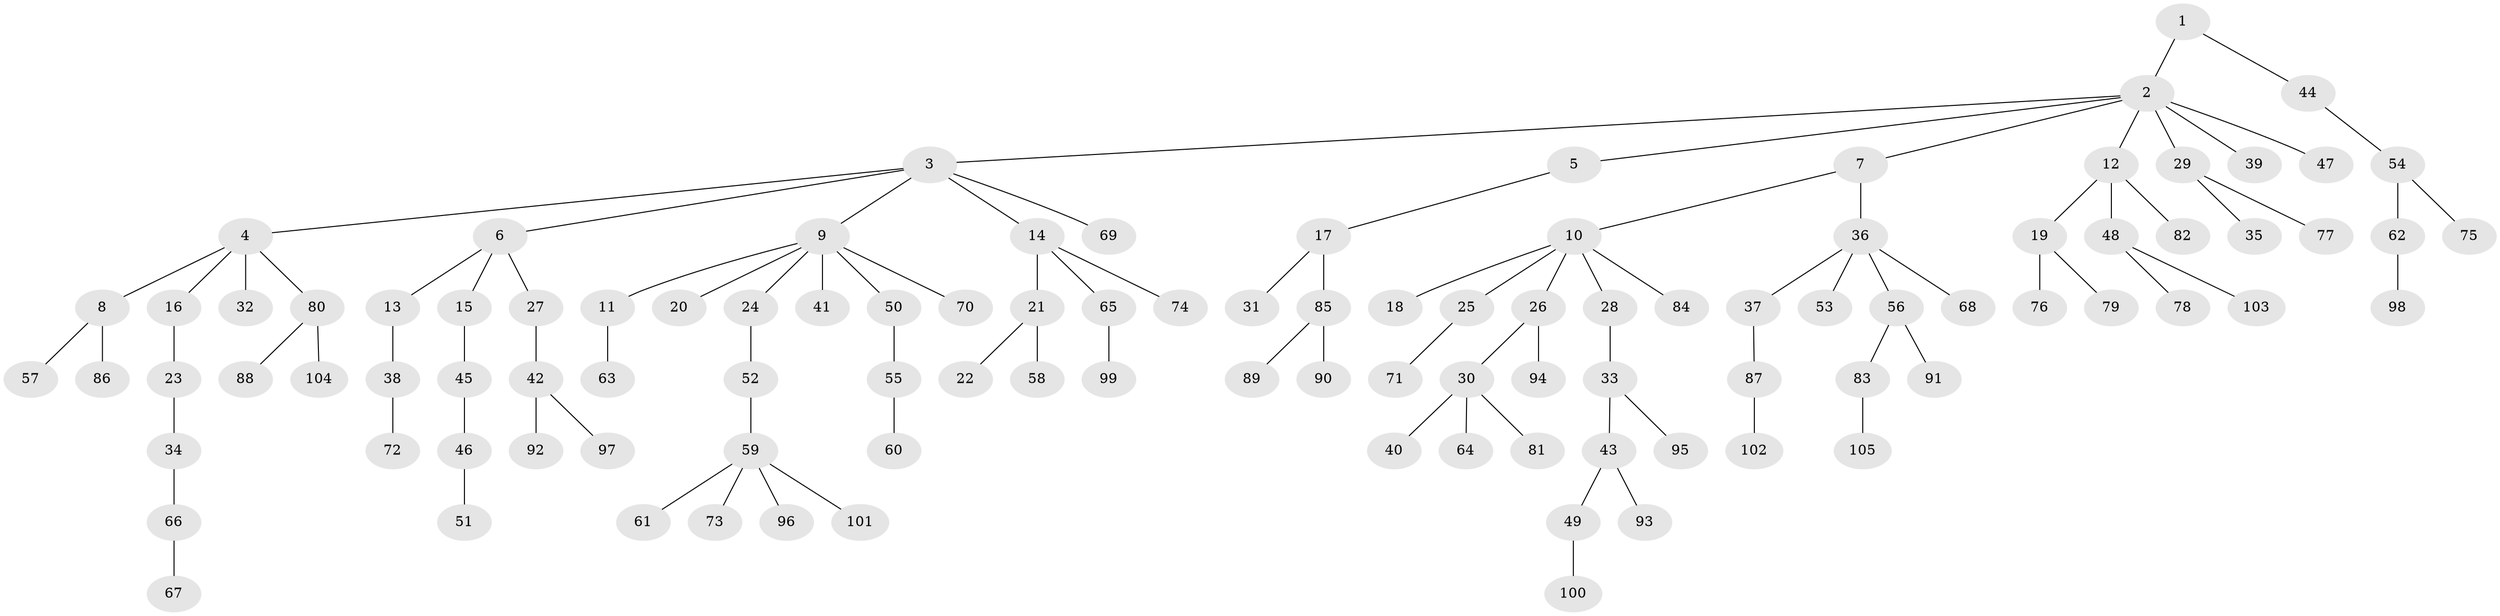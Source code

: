 // Generated by graph-tools (version 1.1) at 2025/15/03/09/25 04:15:36]
// undirected, 105 vertices, 104 edges
graph export_dot {
graph [start="1"]
  node [color=gray90,style=filled];
  1;
  2;
  3;
  4;
  5;
  6;
  7;
  8;
  9;
  10;
  11;
  12;
  13;
  14;
  15;
  16;
  17;
  18;
  19;
  20;
  21;
  22;
  23;
  24;
  25;
  26;
  27;
  28;
  29;
  30;
  31;
  32;
  33;
  34;
  35;
  36;
  37;
  38;
  39;
  40;
  41;
  42;
  43;
  44;
  45;
  46;
  47;
  48;
  49;
  50;
  51;
  52;
  53;
  54;
  55;
  56;
  57;
  58;
  59;
  60;
  61;
  62;
  63;
  64;
  65;
  66;
  67;
  68;
  69;
  70;
  71;
  72;
  73;
  74;
  75;
  76;
  77;
  78;
  79;
  80;
  81;
  82;
  83;
  84;
  85;
  86;
  87;
  88;
  89;
  90;
  91;
  92;
  93;
  94;
  95;
  96;
  97;
  98;
  99;
  100;
  101;
  102;
  103;
  104;
  105;
  1 -- 2;
  1 -- 44;
  2 -- 3;
  2 -- 5;
  2 -- 7;
  2 -- 12;
  2 -- 29;
  2 -- 39;
  2 -- 47;
  3 -- 4;
  3 -- 6;
  3 -- 9;
  3 -- 14;
  3 -- 69;
  4 -- 8;
  4 -- 16;
  4 -- 32;
  4 -- 80;
  5 -- 17;
  6 -- 13;
  6 -- 15;
  6 -- 27;
  7 -- 10;
  7 -- 36;
  8 -- 57;
  8 -- 86;
  9 -- 11;
  9 -- 20;
  9 -- 24;
  9 -- 41;
  9 -- 50;
  9 -- 70;
  10 -- 18;
  10 -- 25;
  10 -- 26;
  10 -- 28;
  10 -- 84;
  11 -- 63;
  12 -- 19;
  12 -- 48;
  12 -- 82;
  13 -- 38;
  14 -- 21;
  14 -- 65;
  14 -- 74;
  15 -- 45;
  16 -- 23;
  17 -- 31;
  17 -- 85;
  19 -- 76;
  19 -- 79;
  21 -- 22;
  21 -- 58;
  23 -- 34;
  24 -- 52;
  25 -- 71;
  26 -- 30;
  26 -- 94;
  27 -- 42;
  28 -- 33;
  29 -- 35;
  29 -- 77;
  30 -- 40;
  30 -- 64;
  30 -- 81;
  33 -- 43;
  33 -- 95;
  34 -- 66;
  36 -- 37;
  36 -- 53;
  36 -- 56;
  36 -- 68;
  37 -- 87;
  38 -- 72;
  42 -- 92;
  42 -- 97;
  43 -- 49;
  43 -- 93;
  44 -- 54;
  45 -- 46;
  46 -- 51;
  48 -- 78;
  48 -- 103;
  49 -- 100;
  50 -- 55;
  52 -- 59;
  54 -- 62;
  54 -- 75;
  55 -- 60;
  56 -- 83;
  56 -- 91;
  59 -- 61;
  59 -- 73;
  59 -- 96;
  59 -- 101;
  62 -- 98;
  65 -- 99;
  66 -- 67;
  80 -- 88;
  80 -- 104;
  83 -- 105;
  85 -- 89;
  85 -- 90;
  87 -- 102;
}
